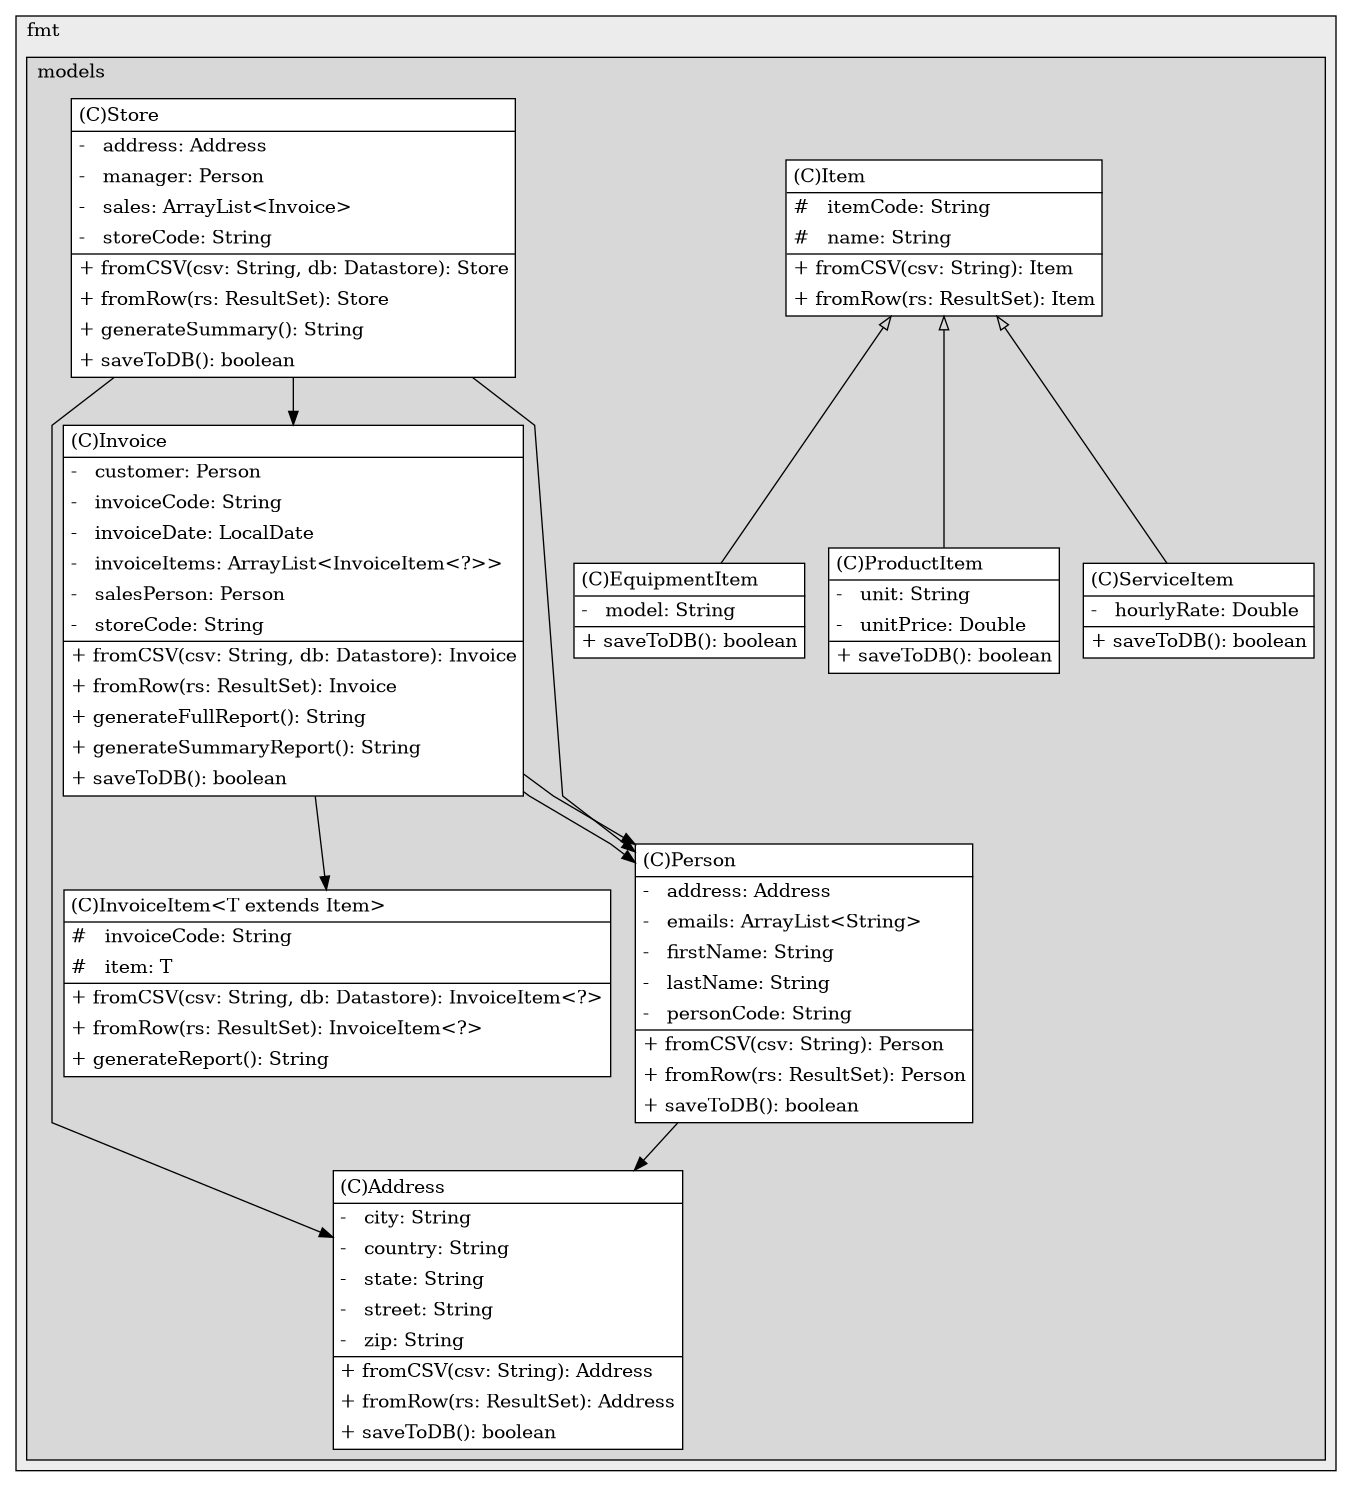 @startuml

/' diagram meta data start
config=StructureConfiguration;
{
  "projectClassification": {
    "searchMode": "OpenProject", // OpenProject, AllProjects
    "includedProjects": "",
    "pathEndKeywords": "*.impl",
    "isClientPath": "",
    "isClientName": "",
    "isTestPath": "",
    "isTestName": "",
    "isMappingPath": "",
    "isMappingName": "",
    "isDataAccessPath": "",
    "isDataAccessName": "",
    "isDataStructurePath": "",
    "isDataStructureName": "",
    "isInterfaceStructuresPath": "",
    "isInterfaceStructuresName": "",
    "isEntryPointPath": "",
    "isEntryPointName": "",
    "treatFinalFieldsAsMandatory": false
  },
  "graphRestriction": {
    "classPackageExcludeFilter": "",
    "classPackageIncludeFilter": "",
    "classNameExcludeFilter": "",
    "classNameIncludeFilter": "",
    "methodNameExcludeFilter": "",
    "methodNameIncludeFilter": "",
    "removeByInheritance": "", // inheritance/annotation based filtering is done in a second step
    "removeByAnnotation": "",
    "removeByClassPackage": "", // cleanup the graph after inheritance/annotation based filtering is done
    "removeByClassName": "",
    "cutMappings": false,
    "cutEnum": true,
    "cutTests": true,
    "cutClient": true,
    "cutDataAccess": false,
    "cutInterfaceStructures": false,
    "cutDataStructures": false,
    "cutGetterAndSetter": true,
    "cutConstructors": true
  },
  "graphTraversal": {
    "forwardDepth": 6,
    "backwardDepth": 6,
    "classPackageExcludeFilter": "",
    "classPackageIncludeFilter": "",
    "classNameExcludeFilter": "",
    "classNameIncludeFilter": "",
    "methodNameExcludeFilter": "",
    "methodNameIncludeFilter": "",
    "hideMappings": false,
    "hideDataStructures": false,
    "hidePrivateMethods": true,
    "hideInterfaceCalls": true, // indirection: implementation -> interface (is hidden) -> implementation
    "onlyShowApplicationEntryPoints": false, // root node is included
    "useMethodCallsForStructureDiagram": "ForwardOnly" // ForwardOnly, BothDirections, No
  },
  "details": {
    "aggregation": "GroupByClass", // ByClass, GroupByClass, None
    "showClassGenericTypes": true,
    "showMethods": true,
    "showMethodParameterNames": true,
    "showMethodParameterTypes": true,
    "showMethodReturnType": true,
    "showPackageLevels": 2,
    "showDetailedClassStructure": true
  },
  "rootClass": "com.fmt.ReportGenerator",
  "extensionCallbackMethod": "" // qualified.class.name#methodName - signature: public static String method(String)
}
diagram meta data end '/



digraph g {
    rankdir="TB"
    splines=polyline
    

'nodes
subgraph cluster_101517 {
   	label=fmt
	labeljust=l
	fillcolor="#ececec"
	style=filled

subgraph cluster_904348949 { 
   	label=models
	labeljust=l
	fillcolor="#d8d8d8"
	style=filled

   Address1788277384[
	label=<<TABLE BORDER="1" CELLBORDER="0" CELLPADDING="4" CELLSPACING="0">
<TR><TD ALIGN="LEFT" >(C)Address</TD></TR>
<HR/>
<TR><TD ALIGN="LEFT" >-   city: String </TD></TR>
<TR><TD ALIGN="LEFT" >-   country: String </TD></TR>
<TR><TD ALIGN="LEFT" >-   state: String </TD></TR>
<TR><TD ALIGN="LEFT" >-   street: String </TD></TR>
<TR><TD ALIGN="LEFT" >-   zip: String </TD></TR>
<HR/>
<TR><TD ALIGN="LEFT" >+ fromCSV(csv: String): Address</TD></TR>
<TR><TD ALIGN="LEFT" >+ fromRow(rs: ResultSet): Address</TD></TR>
<TR><TD ALIGN="LEFT" >+ saveToDB(): boolean</TD></TR>
</TABLE>>
	style=filled
	margin=0
	shape=plaintext
	fillcolor="#FFFFFF"
];

EquipmentItem200022070[
	label=<<TABLE BORDER="1" CELLBORDER="0" CELLPADDING="4" CELLSPACING="0">
<TR><TD ALIGN="LEFT" >(C)EquipmentItem</TD></TR>
<HR/>
<TR><TD ALIGN="LEFT" >-   model: String </TD></TR>
<HR/>
<TR><TD ALIGN="LEFT" >+ saveToDB(): boolean</TD></TR>
</TABLE>>
	style=filled
	margin=0
	shape=plaintext
	fillcolor="#FFFFFF"
];

Invoice1788277384[
	label=<<TABLE BORDER="1" CELLBORDER="0" CELLPADDING="4" CELLSPACING="0">
<TR><TD ALIGN="LEFT" >(C)Invoice</TD></TR>
<HR/>
<TR><TD ALIGN="LEFT" >-   customer: Person </TD></TR>
<TR><TD ALIGN="LEFT" >-   invoiceCode: String </TD></TR>
<TR><TD ALIGN="LEFT" >-   invoiceDate: LocalDate </TD></TR>
<TR><TD ALIGN="LEFT" >-   invoiceItems: ArrayList&lt;InvoiceItem&lt;?&gt;&gt; </TD></TR>
<TR><TD ALIGN="LEFT" >-   salesPerson: Person </TD></TR>
<TR><TD ALIGN="LEFT" >-   storeCode: String </TD></TR>
<HR/>
<TR><TD ALIGN="LEFT" >+ fromCSV(csv: String, db: Datastore): Invoice</TD></TR>
<TR><TD ALIGN="LEFT" >+ fromRow(rs: ResultSet): Invoice</TD></TR>
<TR><TD ALIGN="LEFT" >+ generateFullReport(): String</TD></TR>
<TR><TD ALIGN="LEFT" >+ generateSummaryReport(): String</TD></TR>
<TR><TD ALIGN="LEFT" >+ saveToDB(): boolean</TD></TR>
</TABLE>>
	style=filled
	margin=0
	shape=plaintext
	fillcolor="#FFFFFF"
];

InvoiceItem72964457[
	label=<<TABLE BORDER="1" CELLBORDER="0" CELLPADDING="4" CELLSPACING="0">
<TR><TD ALIGN="LEFT" >(C)InvoiceItem&lt;T extends Item&gt;</TD></TR>
<HR/>
<TR><TD ALIGN="LEFT" >#   invoiceCode: String </TD></TR>
<TR><TD ALIGN="LEFT" >#   item: T </TD></TR>
<HR/>
<TR><TD ALIGN="LEFT" >+ fromCSV(csv: String, db: Datastore): InvoiceItem&lt;?&gt;</TD></TR>
<TR><TD ALIGN="LEFT" >+ fromRow(rs: ResultSet): InvoiceItem&lt;?&gt;</TD></TR>
<TR><TD ALIGN="LEFT" >+ generateReport(): String</TD></TR>
</TABLE>>
	style=filled
	margin=0
	shape=plaintext
	fillcolor="#FFFFFF"
];

Item200022070[
	label=<<TABLE BORDER="1" CELLBORDER="0" CELLPADDING="4" CELLSPACING="0">
<TR><TD ALIGN="LEFT" >(C)Item</TD></TR>
<HR/>
<TR><TD ALIGN="LEFT" >#   itemCode: String </TD></TR>
<TR><TD ALIGN="LEFT" >#   name: String </TD></TR>
<HR/>
<TR><TD ALIGN="LEFT" >+ fromCSV(csv: String): Item</TD></TR>
<TR><TD ALIGN="LEFT" >+ fromRow(rs: ResultSet): Item</TD></TR>
</TABLE>>
	style=filled
	margin=0
	shape=plaintext
	fillcolor="#FFFFFF"
];


Person1788277384[
	label=<<TABLE BORDER="1" CELLBORDER="0" CELLPADDING="4" CELLSPACING="0">
<TR><TD ALIGN="LEFT" >(C)Person</TD></TR>
<HR/>
<TR><TD ALIGN="LEFT" >-   address: Address </TD></TR>
<TR><TD ALIGN="LEFT" >-   emails: ArrayList&lt;String&gt; </TD></TR>
<TR><TD ALIGN="LEFT" >-   firstName: String </TD></TR>
<TR><TD ALIGN="LEFT" >-   lastName: String </TD></TR>
<TR><TD ALIGN="LEFT" >-   personCode: String </TD></TR>
<HR/>
<TR><TD ALIGN="LEFT" >+ fromCSV(csv: String): Person</TD></TR>
<TR><TD ALIGN="LEFT" >+ fromRow(rs: ResultSet): Person</TD></TR>
<TR><TD ALIGN="LEFT" >+ saveToDB(): boolean</TD></TR>
</TABLE>>
	style=filled
	margin=0
	shape=plaintext
	fillcolor="#FFFFFF"
];

ProductItem200022070[
	label=<<TABLE BORDER="1" CELLBORDER="0" CELLPADDING="4" CELLSPACING="0">
<TR><TD ALIGN="LEFT" >(C)ProductItem</TD></TR>
<HR/>
<TR><TD ALIGN="LEFT" >-   unit: String </TD></TR>
<TR><TD ALIGN="LEFT" >-   unitPrice: Double </TD></TR>
<HR/>
<TR><TD ALIGN="LEFT" >+ saveToDB(): boolean</TD></TR>
</TABLE>>
	style=filled
	margin=0
	shape=plaintext
	fillcolor="#FFFFFF"
];

ServiceItem200022070[
	label=<<TABLE BORDER="1" CELLBORDER="0" CELLPADDING="4" CELLSPACING="0">
<TR><TD ALIGN="LEFT" >(C)ServiceItem</TD></TR>
<HR/>
<TR><TD ALIGN="LEFT" >-   hourlyRate: Double </TD></TR>
<HR/>
<TR><TD ALIGN="LEFT" >+ saveToDB(): boolean</TD></TR>
</TABLE>>
	style=filled
	margin=0
	shape=plaintext
	fillcolor="#FFFFFF"
];

Store1788277384[
	label=<<TABLE BORDER="1" CELLBORDER="0" CELLPADDING="4" CELLSPACING="0">
<TR><TD ALIGN="LEFT" >(C)Store</TD></TR>
<HR/>
<TR><TD ALIGN="LEFT" >-   address: Address </TD></TR>
<TR><TD ALIGN="LEFT" >-   manager: Person </TD></TR>
<TR><TD ALIGN="LEFT" >-   sales: ArrayList&lt;Invoice&gt; </TD></TR>
<TR><TD ALIGN="LEFT" >-   storeCode: String </TD></TR>
<HR/>
<TR><TD ALIGN="LEFT" >+ fromCSV(csv: String, db: Datastore): Store</TD></TR>
<TR><TD ALIGN="LEFT" >+ fromRow(rs: ResultSet): Store</TD></TR>
<TR><TD ALIGN="LEFT" >+ generateSummary(): String</TD></TR>
<TR><TD ALIGN="LEFT" >+ saveToDB(): boolean</TD></TR>
</TABLE>>
	style=filled
	margin=0
	shape=plaintext
	fillcolor="#FFFFFF"
];
} 
} 

'edges    
Invoice1788277384 -> InvoiceItem72964457[];
Invoice1788277384 -> Person1788277384[];
Invoice1788277384 -> Person1788277384[];
Item200022070 -> EquipmentItem200022070[arrowhead=none, arrowtail=empty, dir=both];
Item200022070 -> ProductItem200022070[arrowhead=none, arrowtail=empty, dir=both];
Item200022070 -> ServiceItem200022070[arrowhead=none, arrowtail=empty, dir=both];
Person1788277384 -> Address1788277384[];
Store1788277384 -> Address1788277384[];
Store1788277384 -> Invoice1788277384[];
Store1788277384 -> Person1788277384[];


    
}
@enduml